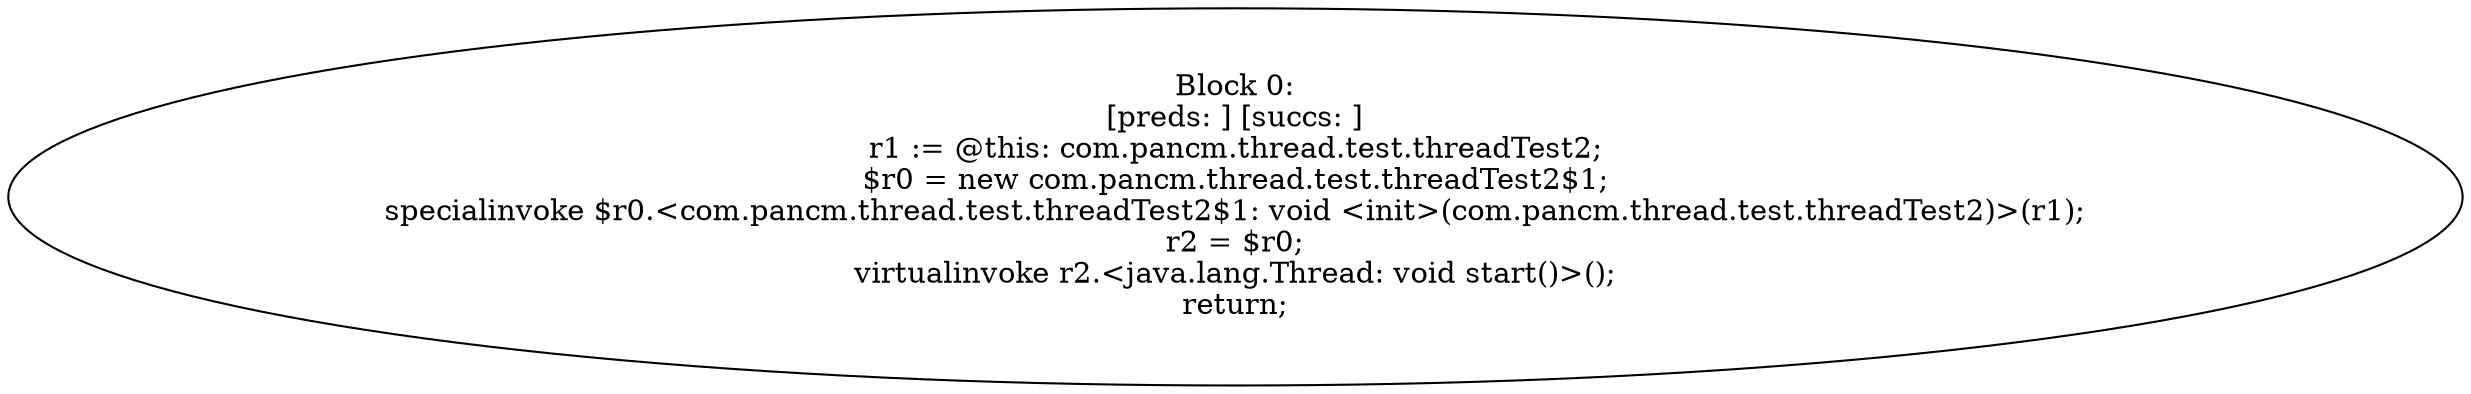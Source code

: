 digraph "unitGraph" {
    "Block 0:
[preds: ] [succs: ]
r1 := @this: com.pancm.thread.test.threadTest2;
$r0 = new com.pancm.thread.test.threadTest2$1;
specialinvoke $r0.<com.pancm.thread.test.threadTest2$1: void <init>(com.pancm.thread.test.threadTest2)>(r1);
r2 = $r0;
virtualinvoke r2.<java.lang.Thread: void start()>();
return;
"
}
